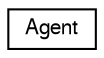 digraph "Graphical Class Hierarchy"
{
  edge [fontname="FreeSans",fontsize="10",labelfontname="FreeSans",labelfontsize="10"];
  node [fontname="FreeSans",fontsize="10",shape=record];
  rankdir="LR";
  Node1 [label="Agent",height=0.2,width=0.4,color="black", fillcolor="white", style="filled",URL="$class_agent.html",tooltip="This class implements the body of the agent, which includes all the physical properties, neighbourhood, messages, transformation, etc. and knows about the brain, a lua function which is called every time an update occurs. "];
}
